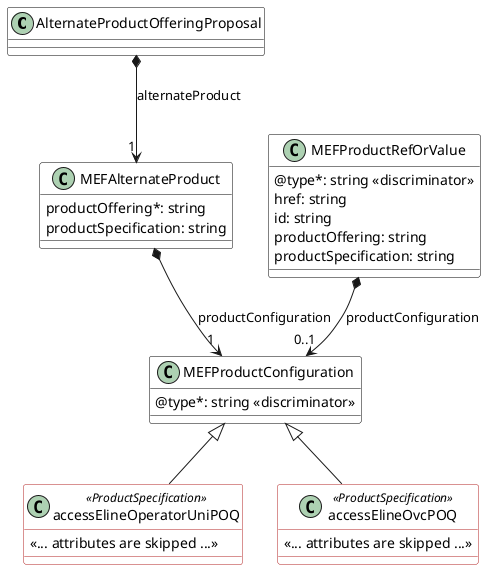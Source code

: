 @startuml
skinparam {
    ClassBackgroundColor White
    ClassBorderColor Black
    ClassBorderColor<<ProductSpecification>> FireBrick
}

class AlternateProductOfferingProposal {
}

AlternateProductOfferingProposal *-->"1" MEFAlternateProduct : alternateProduct

class MEFAlternateProduct {
    productOffering*: string
    productSpecification: string

}

class MEFProductConfiguration {
    @type*: string <<discriminator>>
}

MEFAlternateProduct *-->"1" MEFProductConfiguration : productConfiguration


class MEFProductRefOrValue {

    @type*: string <<discriminator>>
    href: string 
    id: string 
    productOffering: string
    productSpecification: string
}

MEFProductRefOrValue *-->"0..1" MEFProductConfiguration : productConfiguration


class accessElineOperatorUniPOQ <<ProductSpecification>> {

    <<... attributes are skipped ...>>
}
MEFProductConfiguration <|-- accessElineOperatorUniPOQ



class accessElineOvcPOQ <<ProductSpecification>> {

    <<... attributes are skipped ...>>
}
MEFProductConfiguration <|-- accessElineOvcPOQ

@enduml
